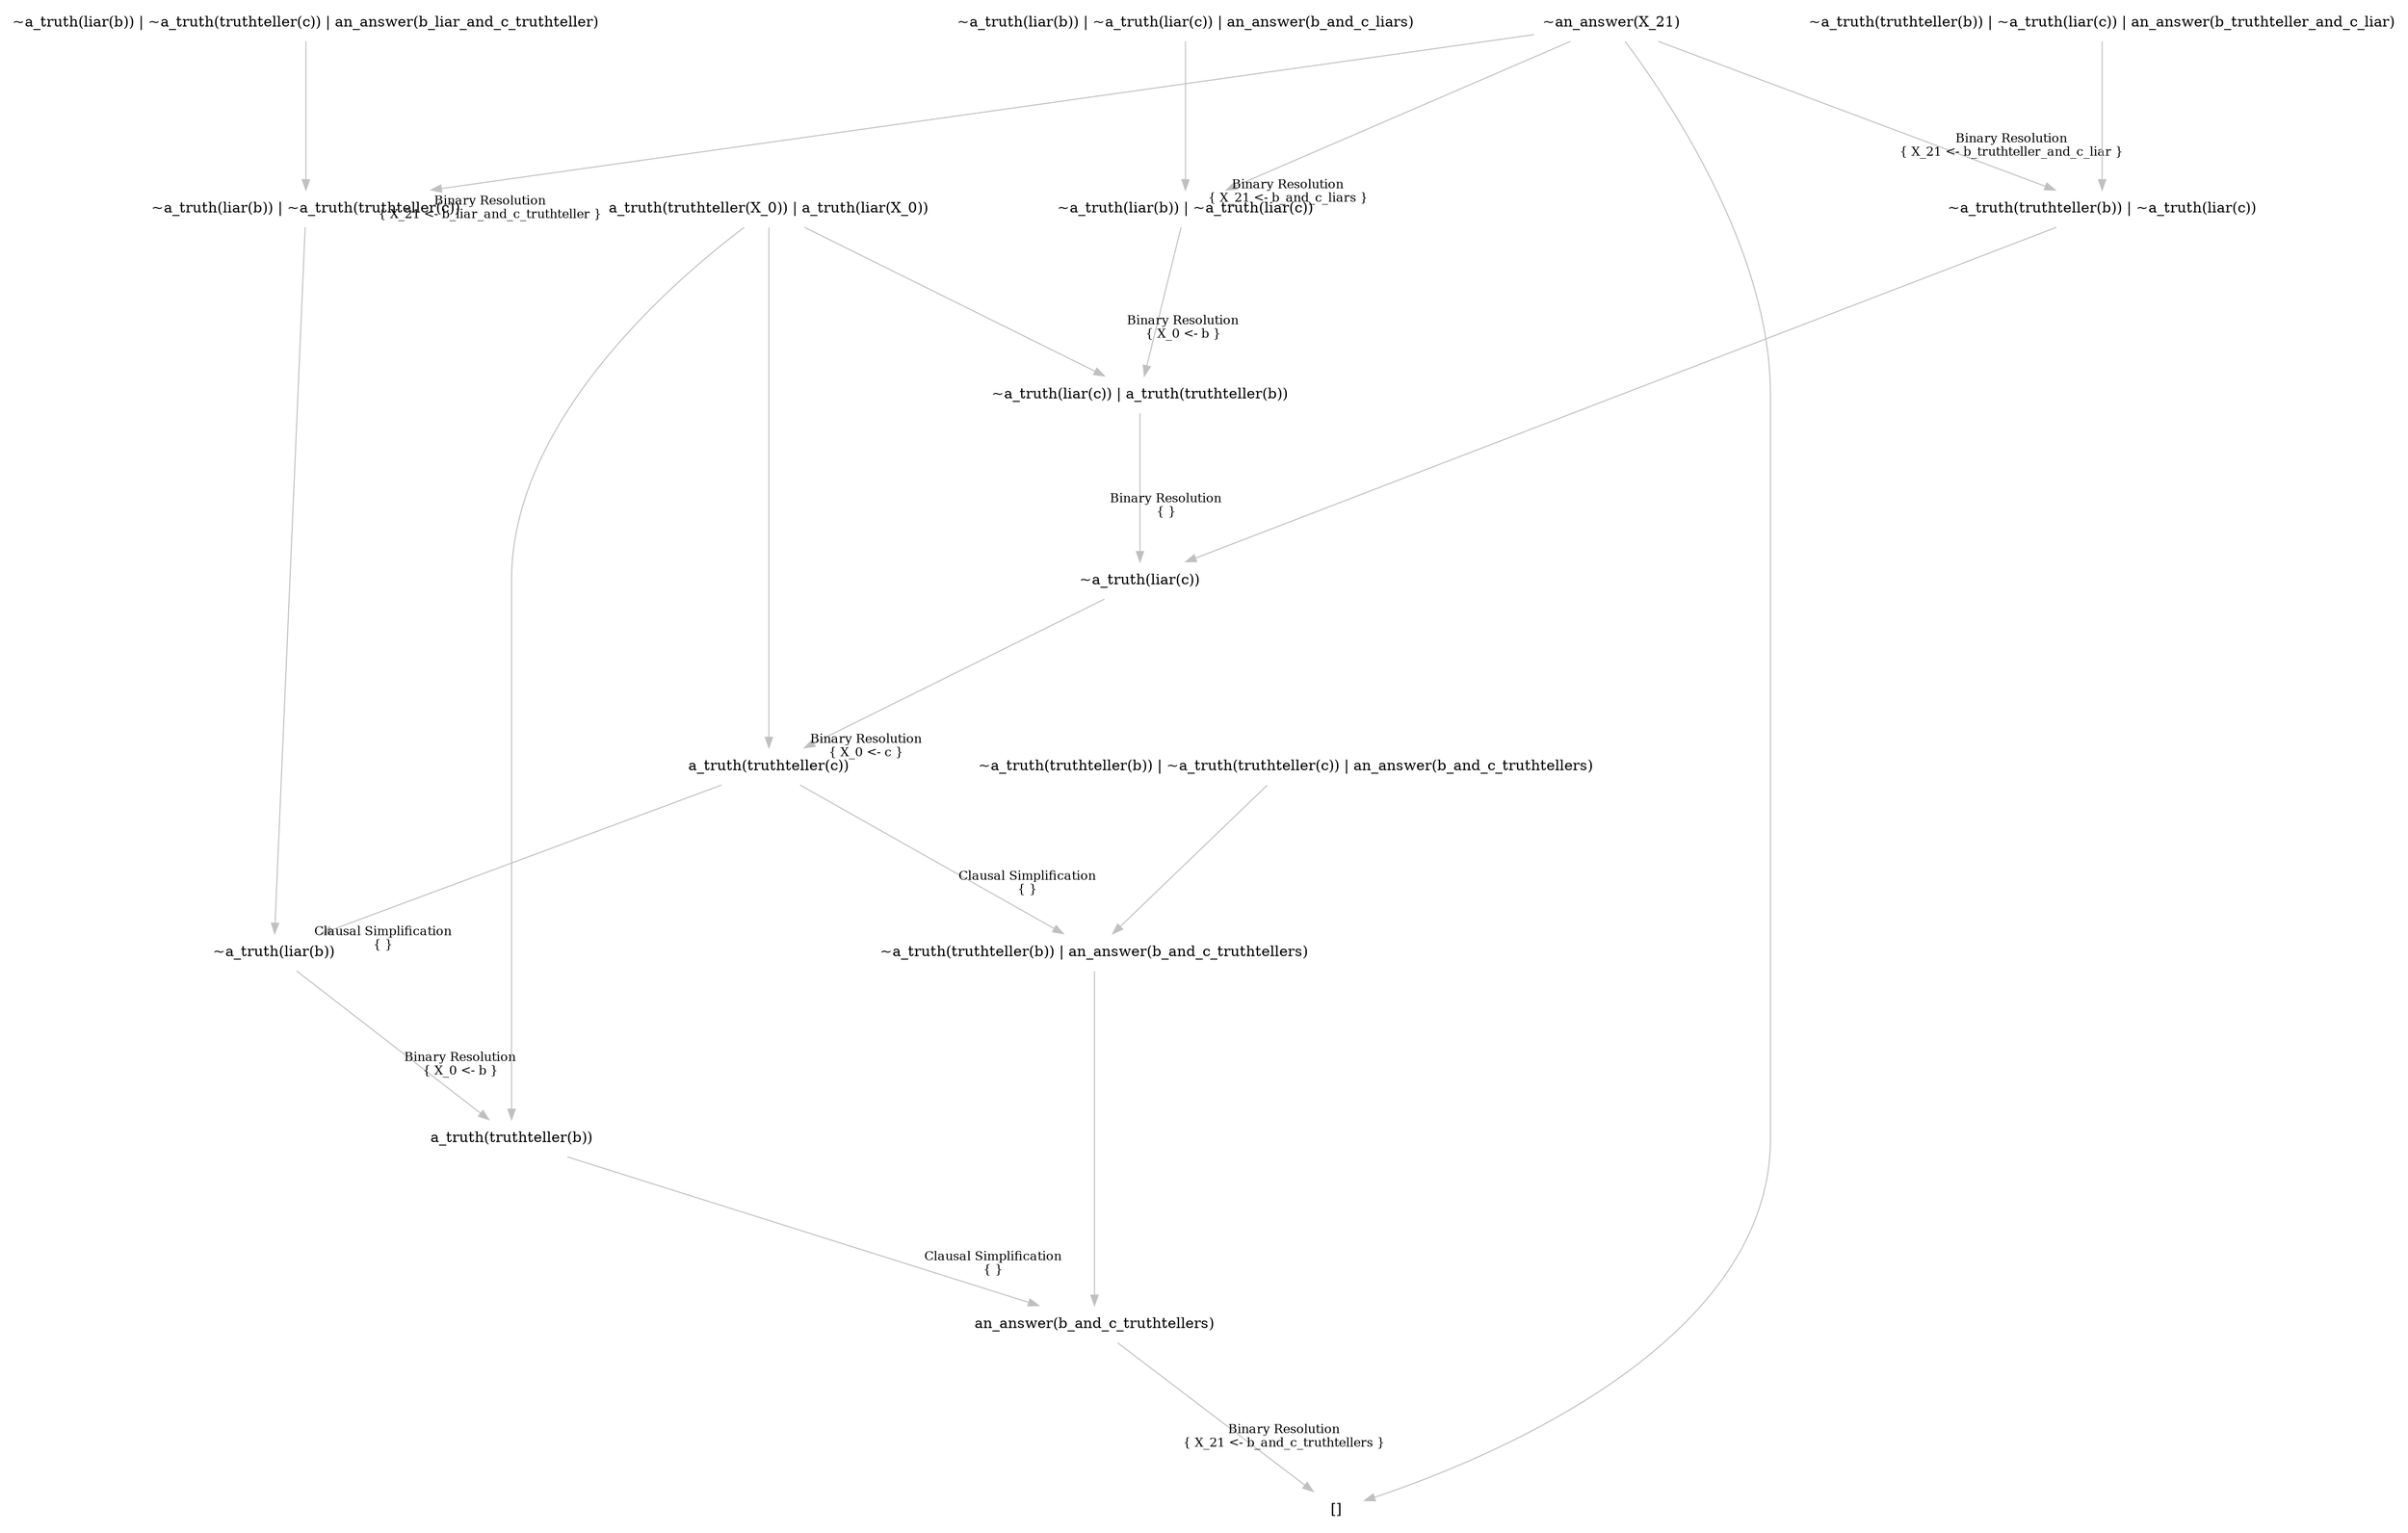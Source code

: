 digraph {
	nodesep="1.5"; ranksep=2;
	node [shape=plaintext];
	edge [color=gray];
	"an_answer(b_and_c_truthtellers)" -> "[]" [labelfontcolor=black,labelfontsize="12",headlabel="Binary Resolution\n{ X_21 <- b_and_c_truthtellers }",labeldistance="6"];
	"a_truth(truthteller(b))" -> "an_answer(b_and_c_truthtellers)" [labelfontcolor=black,labelfontsize="12",headlabel="Clausal Simplification\n{ }",labeldistance="6"];
	"~a_truth(liar(b))" -> "a_truth(truthteller(b))" [labelfontcolor=black,labelfontsize="12",headlabel="Binary Resolution\n{ X_0 <- b }",labeldistance="6"];
	"a_truth(truthteller(c))" -> "~a_truth(liar(b))" [labelfontcolor=black,labelfontsize="12",headlabel="Clausal Simplification\n{ }",labeldistance="6"];
	"~a_truth(liar(c))" -> "a_truth(truthteller(c))" [labelfontcolor=black,labelfontsize="12",headlabel="Binary Resolution\n{ X_0 <- c }",labeldistance="6"];
	"~a_truth(liar(c)) | a_truth(truthteller(b))" -> "~a_truth(liar(c))" [labelfontcolor=black,labelfontsize="12",headlabel="Binary Resolution\n{ }",labeldistance="6"];
	"~a_truth(liar(b)) | ~a_truth(liar(c))" -> "~a_truth(liar(c)) | a_truth(truthteller(b))" [labelfontcolor=black,labelfontsize="12",headlabel="Binary Resolution\n{ X_0 <- b }",labeldistance="6"];
	"~an_answer(X_21)" -> "~a_truth(liar(b)) | ~a_truth(liar(c))" [labelfontcolor=black,labelfontsize="12",headlabel="Binary Resolution\n{ X_21 <- b_and_c_liars }",labeldistance="6"];
	"~a_truth(liar(b)) | ~a_truth(liar(c)) | an_answer(b_and_c_liars)" -> "~a_truth(liar(b)) | ~a_truth(liar(c))" ;
	"a_truth(truthteller(X_0)) | a_truth(liar(X_0))" -> "~a_truth(liar(c)) | a_truth(truthteller(b))" ;
	"~a_truth(truthteller(b)) | ~a_truth(liar(c))" -> "~a_truth(liar(c))" ;
	"~an_answer(X_21)" -> "~a_truth(truthteller(b)) | ~a_truth(liar(c))" [labelfontcolor=black,labelfontsize="12",headlabel="Binary Resolution\n{ X_21 <- b_truthteller_and_c_liar }",labeldistance="6"];
	"~a_truth(truthteller(b)) | ~a_truth(liar(c)) | an_answer(b_truthteller_and_c_liar)" -> "~a_truth(truthteller(b)) | ~a_truth(liar(c))" ;
	"a_truth(truthteller(X_0)) | a_truth(liar(X_0))" -> "a_truth(truthteller(c))" ;
	"~a_truth(liar(b)) | ~a_truth(truthteller(c))" -> "~a_truth(liar(b))" ;
	"~an_answer(X_21)" -> "~a_truth(liar(b)) | ~a_truth(truthteller(c))" [labelfontcolor=black,labelfontsize="12",headlabel="Binary Resolution\n{ X_21 <- b_liar_and_c_truthteller }",labeldistance="6"];
	"~a_truth(liar(b)) | ~a_truth(truthteller(c)) | an_answer(b_liar_and_c_truthteller)" -> "~a_truth(liar(b)) | ~a_truth(truthteller(c))" ;
	"a_truth(truthteller(X_0)) | a_truth(liar(X_0))" -> "a_truth(truthteller(b))" ;
	"~a_truth(truthteller(b)) | an_answer(b_and_c_truthtellers)" -> "an_answer(b_and_c_truthtellers)" ;
	"a_truth(truthteller(c))" -> "~a_truth(truthteller(b)) | an_answer(b_and_c_truthtellers)" [labelfontcolor=black,labelfontsize="12",headlabel="Clausal Simplification\n{ }",labeldistance="6"];
	"~a_truth(truthteller(b)) | ~a_truth(truthteller(c)) | an_answer(b_and_c_truthtellers)" -> "~a_truth(truthteller(b)) | an_answer(b_and_c_truthtellers)" ;
	"~an_answer(X_21)" -> "[]" ;
}

